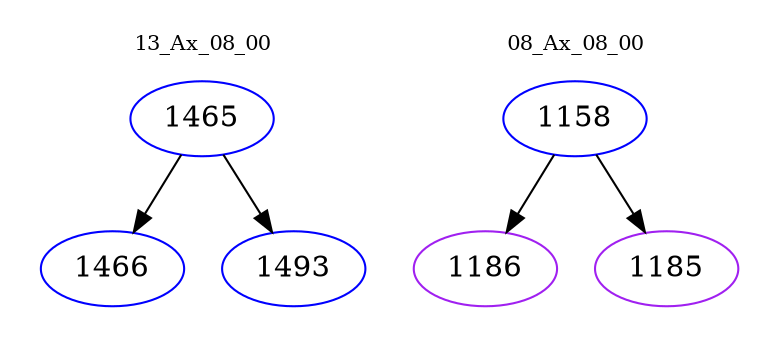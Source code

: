 digraph{
subgraph cluster_0 {
color = white
label = "13_Ax_08_00";
fontsize=10;
T0_1465 [label="1465", color="blue"]
T0_1465 -> T0_1466 [color="black"]
T0_1466 [label="1466", color="blue"]
T0_1465 -> T0_1493 [color="black"]
T0_1493 [label="1493", color="blue"]
}
subgraph cluster_1 {
color = white
label = "08_Ax_08_00";
fontsize=10;
T1_1158 [label="1158", color="blue"]
T1_1158 -> T1_1186 [color="black"]
T1_1186 [label="1186", color="purple"]
T1_1158 -> T1_1185 [color="black"]
T1_1185 [label="1185", color="purple"]
}
}
